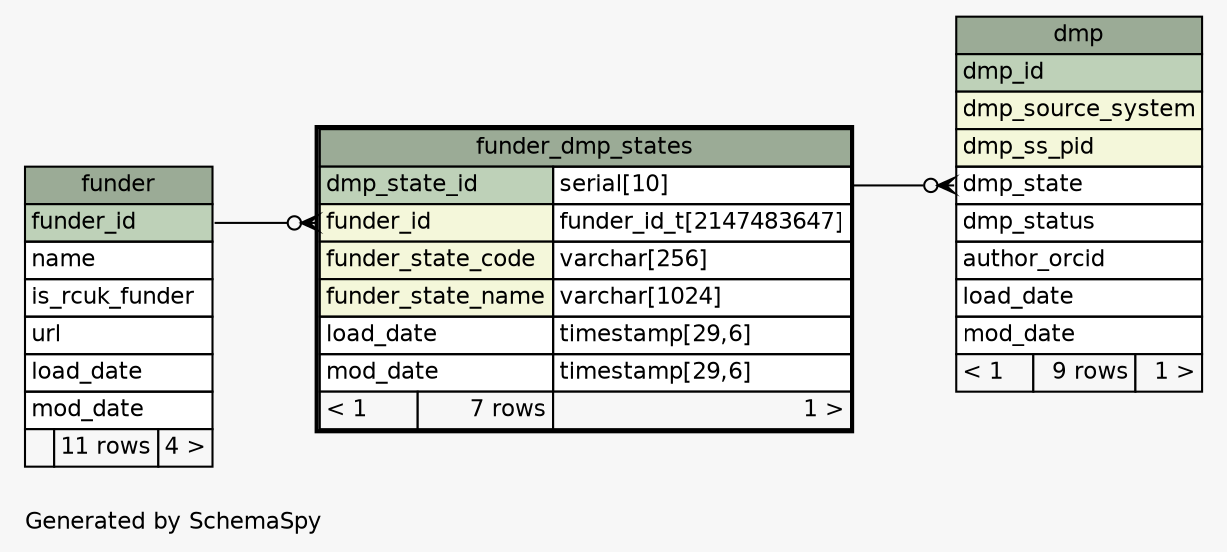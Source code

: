 // dot 2.36.0 on Linux 3.13.0-63-generic
// SchemaSpy rev 590
digraph "oneDegreeRelationshipsDiagram" {
  graph [
    rankdir="RL"
    bgcolor="#f7f7f7"
    label="\nGenerated by SchemaSpy"
    labeljust="l"
    nodesep="0.18"
    ranksep="0.46"
    fontname="Helvetica"
    fontsize="11"
  ];
  node [
    fontname="Helvetica"
    fontsize="11"
    shape="plaintext"
  ];
  edge [
    arrowsize="0.8"
  ];
  "dmp":"dmp_state":w -> "funder_dmp_states":"dmp_state_id.type":e [arrowhead=none dir=back arrowtail=crowodot];
  "funder_dmp_states":"funder_id":w -> "funder":"funder_id":e [arrowhead=none dir=back arrowtail=crowodot];
  "dmp" [
    label=<
    <TABLE BORDER="0" CELLBORDER="1" CELLSPACING="0" BGCOLOR="#ffffff">
      <TR><TD COLSPAN="3" BGCOLOR="#9bab96" ALIGN="CENTER">dmp</TD></TR>
      <TR><TD PORT="dmp_id" COLSPAN="3" BGCOLOR="#bed1b8" ALIGN="LEFT">dmp_id</TD></TR>
      <TR><TD PORT="dmp_source_system" COLSPAN="3" BGCOLOR="#f4f7da" ALIGN="LEFT">dmp_source_system</TD></TR>
      <TR><TD PORT="dmp_ss_pid" COLSPAN="3" BGCOLOR="#f4f7da" ALIGN="LEFT">dmp_ss_pid</TD></TR>
      <TR><TD PORT="dmp_state" COLSPAN="3" ALIGN="LEFT">dmp_state</TD></TR>
      <TR><TD PORT="dmp_status" COLSPAN="3" ALIGN="LEFT">dmp_status</TD></TR>
      <TR><TD PORT="author_orcid" COLSPAN="3" ALIGN="LEFT">author_orcid</TD></TR>
      <TR><TD PORT="load_date" COLSPAN="3" ALIGN="LEFT">load_date</TD></TR>
      <TR><TD PORT="mod_date" COLSPAN="3" ALIGN="LEFT">mod_date</TD></TR>
      <TR><TD ALIGN="LEFT" BGCOLOR="#f7f7f7">&lt; 1</TD><TD ALIGN="RIGHT" BGCOLOR="#f7f7f7">9 rows</TD><TD ALIGN="RIGHT" BGCOLOR="#f7f7f7">1 &gt;</TD></TR>
    </TABLE>>
    URL="dmp.html"
    tooltip="dmp"
  ];
  "funder" [
    label=<
    <TABLE BORDER="0" CELLBORDER="1" CELLSPACING="0" BGCOLOR="#ffffff">
      <TR><TD COLSPAN="3" BGCOLOR="#9bab96" ALIGN="CENTER">funder</TD></TR>
      <TR><TD PORT="funder_id" COLSPAN="3" BGCOLOR="#bed1b8" ALIGN="LEFT">funder_id</TD></TR>
      <TR><TD PORT="name" COLSPAN="3" ALIGN="LEFT">name</TD></TR>
      <TR><TD PORT="is_rcuk_funder" COLSPAN="3" ALIGN="LEFT">is_rcuk_funder</TD></TR>
      <TR><TD PORT="url" COLSPAN="3" ALIGN="LEFT">url</TD></TR>
      <TR><TD PORT="load_date" COLSPAN="3" ALIGN="LEFT">load_date</TD></TR>
      <TR><TD PORT="mod_date" COLSPAN="3" ALIGN="LEFT">mod_date</TD></TR>
      <TR><TD ALIGN="LEFT" BGCOLOR="#f7f7f7">  </TD><TD ALIGN="RIGHT" BGCOLOR="#f7f7f7">11 rows</TD><TD ALIGN="RIGHT" BGCOLOR="#f7f7f7">4 &gt;</TD></TR>
    </TABLE>>
    URL="funder.html"
    tooltip="funder"
  ];
  "funder_dmp_states" [
    label=<
    <TABLE BORDER="2" CELLBORDER="1" CELLSPACING="0" BGCOLOR="#ffffff">
      <TR><TD COLSPAN="3" BGCOLOR="#9bab96" ALIGN="CENTER">funder_dmp_states</TD></TR>
      <TR><TD PORT="dmp_state_id" COLSPAN="2" BGCOLOR="#bed1b8" ALIGN="LEFT">dmp_state_id</TD><TD PORT="dmp_state_id.type" ALIGN="LEFT">serial[10]</TD></TR>
      <TR><TD PORT="funder_id" COLSPAN="2" BGCOLOR="#f4f7da" ALIGN="LEFT">funder_id</TD><TD PORT="funder_id.type" ALIGN="LEFT">funder_id_t[2147483647]</TD></TR>
      <TR><TD PORT="funder_state_code" COLSPAN="2" BGCOLOR="#f4f7da" ALIGN="LEFT">funder_state_code</TD><TD PORT="funder_state_code.type" ALIGN="LEFT">varchar[256]</TD></TR>
      <TR><TD PORT="funder_state_name" COLSPAN="2" BGCOLOR="#f4f7da" ALIGN="LEFT">funder_state_name</TD><TD PORT="funder_state_name.type" ALIGN="LEFT">varchar[1024]</TD></TR>
      <TR><TD PORT="load_date" COLSPAN="2" ALIGN="LEFT">load_date</TD><TD PORT="load_date.type" ALIGN="LEFT">timestamp[29,6]</TD></TR>
      <TR><TD PORT="mod_date" COLSPAN="2" ALIGN="LEFT">mod_date</TD><TD PORT="mod_date.type" ALIGN="LEFT">timestamp[29,6]</TD></TR>
      <TR><TD ALIGN="LEFT" BGCOLOR="#f7f7f7">&lt; 1</TD><TD ALIGN="RIGHT" BGCOLOR="#f7f7f7">7 rows</TD><TD ALIGN="RIGHT" BGCOLOR="#f7f7f7">1 &gt;</TD></TR>
    </TABLE>>
    URL="funder_dmp_states.html"
    tooltip="funder_dmp_states"
  ];
}
